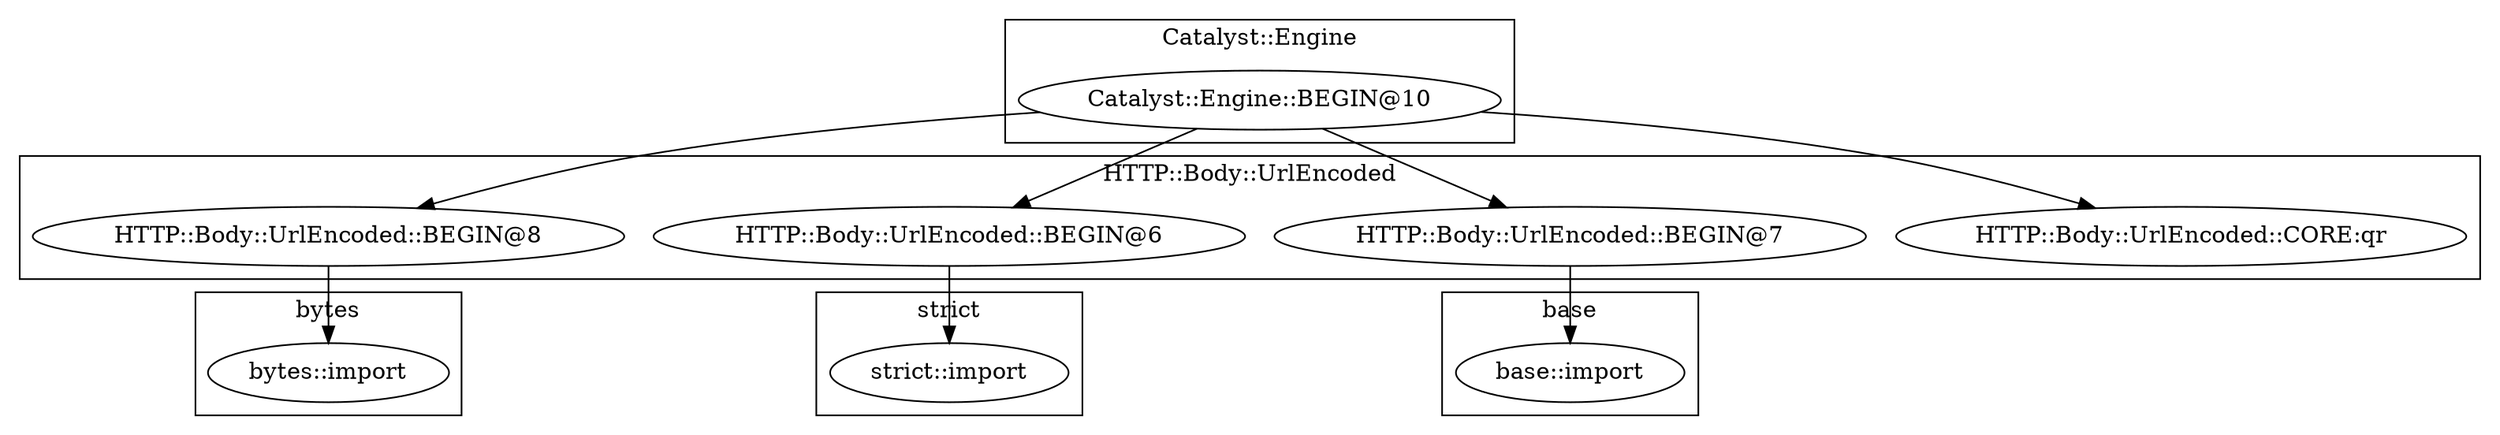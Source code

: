 digraph {
graph [overlap=false]
subgraph cluster_HTTP_Body_UrlEncoded {
	label="HTTP::Body::UrlEncoded";
	"HTTP::Body::UrlEncoded::CORE:qr";
	"HTTP::Body::UrlEncoded::BEGIN@8";
	"HTTP::Body::UrlEncoded::BEGIN@6";
	"HTTP::Body::UrlEncoded::BEGIN@7";
}
subgraph cluster_Catalyst_Engine {
	label="Catalyst::Engine";
	"Catalyst::Engine::BEGIN@10";
}
subgraph cluster_base {
	label="base";
	"base::import";
}
subgraph cluster_bytes {
	label="bytes";
	"bytes::import";
}
subgraph cluster_strict {
	label="strict";
	"strict::import";
}
"Catalyst::Engine::BEGIN@10" -> "HTTP::Body::UrlEncoded::BEGIN@6";
"Catalyst::Engine::BEGIN@10" -> "HTTP::Body::UrlEncoded::BEGIN@8";
"HTTP::Body::UrlEncoded::BEGIN@6" -> "strict::import";
"HTTP::Body::UrlEncoded::BEGIN@7" -> "base::import";
"HTTP::Body::UrlEncoded::BEGIN@8" -> "bytes::import";
"Catalyst::Engine::BEGIN@10" -> "HTTP::Body::UrlEncoded::CORE:qr";
"Catalyst::Engine::BEGIN@10" -> "HTTP::Body::UrlEncoded::BEGIN@7";
}

